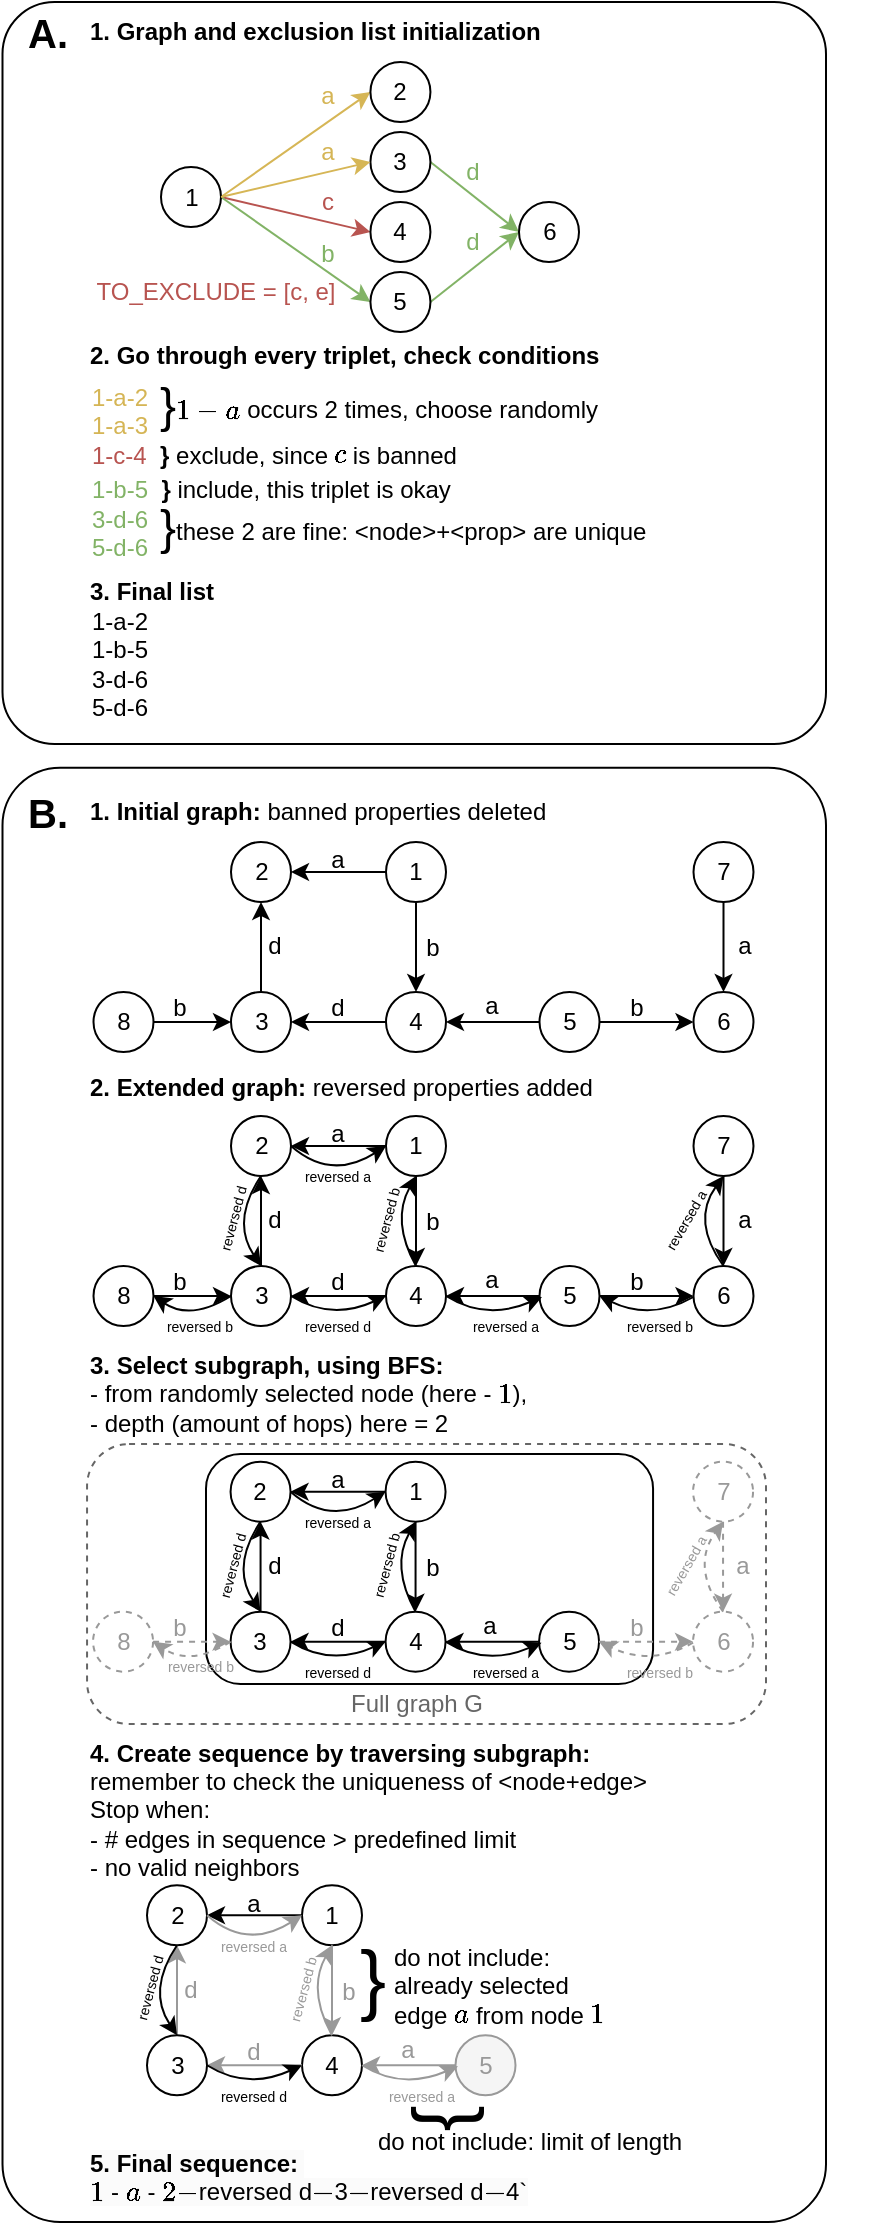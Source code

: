 <mxfile version="26.0.10">
  <diagram name="Страница — 1" id="Y_9HnMrf31OsqtY-M8Ag">
    <mxGraphModel dx="2100" dy="2309" grid="1" gridSize="10" guides="1" tooltips="1" connect="1" arrows="1" fold="1" page="1" pageScale="1" pageWidth="827" pageHeight="1169" math="0" shadow="0">
      <root>
        <mxCell id="0" />
        <mxCell id="1" parent="0" />
        <mxCell id="q1A5jmSNmcc6hlyrnBnv-569" value="" style="rounded=1;whiteSpace=wrap;html=1;arcSize=7;" parent="1" vertex="1">
          <mxGeometry x="758.25" y="-167.14" width="411.75" height="727.14" as="geometry" />
        </mxCell>
        <mxCell id="q1A5jmSNmcc6hlyrnBnv-570" value="&lt;b&gt;&lt;font style=&quot;font-size: 20px;&quot;&gt;B.&lt;/font&gt;&lt;/b&gt;" style="text;html=1;align=left;verticalAlign=middle;whiteSpace=wrap;rounded=0;" parent="1" vertex="1">
          <mxGeometry x="768.75" y="-160" width="31.75" height="30" as="geometry" />
        </mxCell>
        <mxCell id="q1A5jmSNmcc6hlyrnBnv-188" value="" style="rounded=1;whiteSpace=wrap;html=1;dashed=1;strokeColor=#666666;" parent="1" vertex="1">
          <mxGeometry x="800.53" y="171" width="339.47" height="140" as="geometry" />
        </mxCell>
        <mxCell id="q1A5jmSNmcc6hlyrnBnv-191" value="" style="rounded=1;whiteSpace=wrap;html=1;" parent="1" vertex="1">
          <mxGeometry x="860" y="176" width="223.53" height="115" as="geometry" />
        </mxCell>
        <mxCell id="q1A5jmSNmcc6hlyrnBnv-108" value="&lt;b&gt;1. Initial graph: &lt;/b&gt;banned properties deleted" style="text;html=1;align=left;verticalAlign=middle;whiteSpace=wrap;rounded=0;" parent="1" vertex="1">
          <mxGeometry x="800.28" y="-160" width="288.97" height="30" as="geometry" />
        </mxCell>
        <mxCell id="q1A5jmSNmcc6hlyrnBnv-190" value="&lt;font style=&quot;color: rgb(102, 102, 102);&quot;&gt;Full graph G&lt;/font&gt;" style="text;html=1;align=center;verticalAlign=middle;whiteSpace=wrap;rounded=0;" parent="1" vertex="1">
          <mxGeometry x="902.5" y="291.88" width="125" height="19.12" as="geometry" />
        </mxCell>
        <mxCell id="q1A5jmSNmcc6hlyrnBnv-429" value="1" style="ellipse;whiteSpace=wrap;html=1;aspect=fixed;" parent="1" vertex="1">
          <mxGeometry x="950" y="-130" width="30" height="30" as="geometry" />
        </mxCell>
        <mxCell id="q1A5jmSNmcc6hlyrnBnv-430" value="2" style="ellipse;whiteSpace=wrap;html=1;aspect=fixed;" parent="1" vertex="1">
          <mxGeometry x="872.5" y="-130" width="30" height="30" as="geometry" />
        </mxCell>
        <mxCell id="q1A5jmSNmcc6hlyrnBnv-431" style="rounded=0;orthogonalLoop=1;jettySize=auto;html=1;exitX=0.5;exitY=0;exitDx=0;exitDy=0;entryX=0.5;entryY=1;entryDx=0;entryDy=0;endArrow=classic;startFill=0;endFill=1;fontColor=#000000;" parent="1" source="q1A5jmSNmcc6hlyrnBnv-433" target="q1A5jmSNmcc6hlyrnBnv-430" edge="1">
          <mxGeometry relative="1" as="geometry">
            <mxPoint x="875" y="-35" as="sourcePoint" />
            <mxPoint x="932.5" y="-39" as="targetPoint" />
          </mxGeometry>
        </mxCell>
        <mxCell id="q1A5jmSNmcc6hlyrnBnv-432" value="6" style="ellipse;whiteSpace=wrap;html=1;aspect=fixed;" parent="1" vertex="1">
          <mxGeometry x="1103.75" y="-55" width="30" height="30" as="geometry" />
        </mxCell>
        <mxCell id="q1A5jmSNmcc6hlyrnBnv-433" value="3" style="ellipse;whiteSpace=wrap;html=1;aspect=fixed;" parent="1" vertex="1">
          <mxGeometry x="872.5" y="-55" width="30" height="30" as="geometry" />
        </mxCell>
        <mxCell id="q1A5jmSNmcc6hlyrnBnv-434" value="4" style="ellipse;whiteSpace=wrap;html=1;aspect=fixed;" parent="1" vertex="1">
          <mxGeometry x="950" y="-55" width="30" height="30" as="geometry" />
        </mxCell>
        <mxCell id="q1A5jmSNmcc6hlyrnBnv-435" value="5" style="ellipse;whiteSpace=wrap;html=1;aspect=fixed;" parent="1" vertex="1">
          <mxGeometry x="1026.75" y="-55" width="30" height="30" as="geometry" />
        </mxCell>
        <mxCell id="q1A5jmSNmcc6hlyrnBnv-436" value="7" style="ellipse;whiteSpace=wrap;html=1;aspect=fixed;" parent="1" vertex="1">
          <mxGeometry x="1103.75" y="-130" width="30" height="30" as="geometry" />
        </mxCell>
        <mxCell id="q1A5jmSNmcc6hlyrnBnv-437" value="8" style="ellipse;whiteSpace=wrap;html=1;aspect=fixed;" parent="1" vertex="1">
          <mxGeometry x="803.75" y="-55" width="30" height="30" as="geometry" />
        </mxCell>
        <mxCell id="q1A5jmSNmcc6hlyrnBnv-438" style="rounded=0;orthogonalLoop=1;jettySize=auto;html=1;exitX=0;exitY=0.5;exitDx=0;exitDy=0;entryX=1;entryY=0.5;entryDx=0;entryDy=0;endArrow=classic;startFill=0;endFill=1;fontColor=#000000;" parent="1" source="q1A5jmSNmcc6hlyrnBnv-434" target="q1A5jmSNmcc6hlyrnBnv-433" edge="1">
          <mxGeometry relative="1" as="geometry">
            <mxPoint x="954.38" y="5" as="sourcePoint" />
            <mxPoint x="892.5" y="-17.5" as="targetPoint" />
          </mxGeometry>
        </mxCell>
        <mxCell id="q1A5jmSNmcc6hlyrnBnv-439" style="rounded=0;orthogonalLoop=1;jettySize=auto;html=1;exitX=0;exitY=0.5;exitDx=0;exitDy=0;entryX=1;entryY=0.5;entryDx=0;entryDy=0;endArrow=classic;startFill=0;endFill=1;fontColor=#000000;" parent="1" source="q1A5jmSNmcc6hlyrnBnv-435" target="q1A5jmSNmcc6hlyrnBnv-434" edge="1">
          <mxGeometry relative="1" as="geometry">
            <mxPoint x="1061.501" y="-10.251" as="sourcePoint" />
            <mxPoint x="1024.38" y="5" as="targetPoint" />
          </mxGeometry>
        </mxCell>
        <mxCell id="q1A5jmSNmcc6hlyrnBnv-440" style="rounded=0;orthogonalLoop=1;jettySize=auto;html=1;exitX=1;exitY=0.5;exitDx=0;exitDy=0;entryX=0;entryY=0.5;entryDx=0;entryDy=0;endArrow=classic;startFill=0;endFill=1;fontColor=#000000;" parent="1" source="q1A5jmSNmcc6hlyrnBnv-435" target="q1A5jmSNmcc6hlyrnBnv-432" edge="1">
          <mxGeometry relative="1" as="geometry">
            <mxPoint x="1110.999" y="-59.749" as="sourcePoint" />
            <mxPoint x="892.5" y="-29" as="targetPoint" />
          </mxGeometry>
        </mxCell>
        <mxCell id="q1A5jmSNmcc6hlyrnBnv-441" style="rounded=0;orthogonalLoop=1;jettySize=auto;html=1;exitX=0.5;exitY=1;exitDx=0;exitDy=0;entryX=0.5;entryY=0;entryDx=0;entryDy=0;endArrow=classic;startFill=0;endFill=1;fontColor=#000000;" parent="1" source="q1A5jmSNmcc6hlyrnBnv-436" target="q1A5jmSNmcc6hlyrnBnv-432" edge="1">
          <mxGeometry relative="1" as="geometry">
            <mxPoint x="1197.5" y="35" as="sourcePoint" />
            <mxPoint x="902.5" y="-19" as="targetPoint" />
          </mxGeometry>
        </mxCell>
        <mxCell id="q1A5jmSNmcc6hlyrnBnv-442" style="rounded=0;orthogonalLoop=1;jettySize=auto;html=1;exitX=1;exitY=0.5;exitDx=0;exitDy=0;entryX=0;entryY=0.5;entryDx=0;entryDy=0;endArrow=classic;startFill=0;endFill=1;fontColor=#000000;" parent="1" source="q1A5jmSNmcc6hlyrnBnv-437" target="q1A5jmSNmcc6hlyrnBnv-433" edge="1">
          <mxGeometry relative="1" as="geometry">
            <mxPoint x="862.5" y="-30" as="sourcePoint" />
            <mxPoint x="918.5" y="-50" as="targetPoint" />
          </mxGeometry>
        </mxCell>
        <mxCell id="q1A5jmSNmcc6hlyrnBnv-443" style="rounded=0;orthogonalLoop=1;jettySize=auto;html=1;entryX=0.5;entryY=0;entryDx=0;entryDy=0;endArrow=classic;startFill=0;exitX=0.5;exitY=1;exitDx=0;exitDy=0;endFill=1;fontColor=#000000;" parent="1" source="q1A5jmSNmcc6hlyrnBnv-429" target="q1A5jmSNmcc6hlyrnBnv-434" edge="1">
          <mxGeometry relative="1" as="geometry">
            <mxPoint x="987.5" y="-90" as="sourcePoint" />
            <mxPoint x="989.38" y="-30" as="targetPoint" />
          </mxGeometry>
        </mxCell>
        <mxCell id="q1A5jmSNmcc6hlyrnBnv-444" style="rounded=0;orthogonalLoop=1;jettySize=auto;html=1;exitX=0;exitY=0.5;exitDx=0;exitDy=0;entryX=1;entryY=0.5;entryDx=0;entryDy=0;endArrow=classic;startFill=0;endFill=1;fontColor=#000000;" parent="1" source="q1A5jmSNmcc6hlyrnBnv-429" target="q1A5jmSNmcc6hlyrnBnv-430" edge="1">
          <mxGeometry relative="1" as="geometry" />
        </mxCell>
        <mxCell id="q1A5jmSNmcc6hlyrnBnv-445" value="b" style="text;html=1;align=center;verticalAlign=middle;whiteSpace=wrap;rounded=0;" parent="1" vertex="1">
          <mxGeometry x="966.75" y="-86.25" width="12.56" height="18.75" as="geometry" />
        </mxCell>
        <mxCell id="q1A5jmSNmcc6hlyrnBnv-446" value="a" style="text;html=1;align=center;verticalAlign=middle;whiteSpace=wrap;rounded=0;" parent="1" vertex="1">
          <mxGeometry x="916.38" y="-130" width="20" height="18.75" as="geometry" />
        </mxCell>
        <mxCell id="q1A5jmSNmcc6hlyrnBnv-447" value="d" style="text;html=1;align=center;verticalAlign=middle;whiteSpace=wrap;rounded=0;rotation=0;" parent="1" vertex="1">
          <mxGeometry x="887.38" y="-93.12" width="15.12" height="30" as="geometry" />
        </mxCell>
        <mxCell id="q1A5jmSNmcc6hlyrnBnv-448" value="d" style="text;html=1;align=center;verticalAlign=middle;whiteSpace=wrap;rounded=0;rotation=0;" parent="1" vertex="1">
          <mxGeometry x="916.38" y="-61.87" width="20" height="30" as="geometry" />
        </mxCell>
        <mxCell id="q1A5jmSNmcc6hlyrnBnv-449" value="b" style="text;html=1;align=center;verticalAlign=middle;whiteSpace=wrap;rounded=0;rotation=0;" parent="1" vertex="1">
          <mxGeometry x="838.12" y="-61.87" width="18.25" height="30" as="geometry" />
        </mxCell>
        <mxCell id="q1A5jmSNmcc6hlyrnBnv-450" value="a" style="text;html=1;align=center;verticalAlign=middle;whiteSpace=wrap;rounded=0;rotation=0;" parent="1" vertex="1">
          <mxGeometry x="992.63" y="-63.12" width="20" height="30" as="geometry" />
        </mxCell>
        <mxCell id="q1A5jmSNmcc6hlyrnBnv-451" value="a" style="text;html=1;align=center;verticalAlign=middle;whiteSpace=wrap;rounded=0;rotation=0;" parent="1" vertex="1">
          <mxGeometry x="1124.5" y="-93.12" width="9.25" height="30" as="geometry" />
        </mxCell>
        <mxCell id="q1A5jmSNmcc6hlyrnBnv-452" value="b" style="text;html=1;align=center;verticalAlign=middle;whiteSpace=wrap;rounded=0;rotation=0;" parent="1" vertex="1">
          <mxGeometry x="1069.25" y="-61.87" width="13.25" height="30" as="geometry" />
        </mxCell>
        <mxCell id="q1A5jmSNmcc6hlyrnBnv-154" value="&lt;b&gt;2. Extended graph: &lt;/b&gt;reversed properties added" style="text;html=1;align=left;verticalAlign=middle;whiteSpace=wrap;rounded=0;" parent="1" vertex="1">
          <mxGeometry x="800.28" y="-22" width="320.75" height="30" as="geometry" />
        </mxCell>
        <mxCell id="q1A5jmSNmcc6hlyrnBnv-340" value="1" style="ellipse;whiteSpace=wrap;html=1;aspect=fixed;fontColor=default;" parent="1" vertex="1">
          <mxGeometry x="950" y="7" width="30" height="30" as="geometry" />
        </mxCell>
        <mxCell id="q1A5jmSNmcc6hlyrnBnv-341" value="2" style="ellipse;whiteSpace=wrap;html=1;aspect=fixed;fontColor=default;" parent="1" vertex="1">
          <mxGeometry x="872.5" y="7" width="30" height="30" as="geometry" />
        </mxCell>
        <mxCell id="q1A5jmSNmcc6hlyrnBnv-342" style="rounded=0;orthogonalLoop=1;jettySize=auto;html=1;exitX=0.5;exitY=0;exitDx=0;exitDy=0;entryX=0.5;entryY=1;entryDx=0;entryDy=0;endArrow=classic;startFill=0;endFill=1;fontColor=default;" parent="1" source="q1A5jmSNmcc6hlyrnBnv-346" target="q1A5jmSNmcc6hlyrnBnv-341" edge="1">
          <mxGeometry relative="1" as="geometry">
            <mxPoint x="875" y="102" as="sourcePoint" />
            <mxPoint x="932.5" y="98" as="targetPoint" />
          </mxGeometry>
        </mxCell>
        <mxCell id="q1A5jmSNmcc6hlyrnBnv-343" value="6" style="ellipse;whiteSpace=wrap;html=1;aspect=fixed;fontColor=default;" parent="1" vertex="1">
          <mxGeometry x="1103.75" y="82" width="30" height="30" as="geometry" />
        </mxCell>
        <mxCell id="q1A5jmSNmcc6hlyrnBnv-346" value="3" style="ellipse;whiteSpace=wrap;html=1;aspect=fixed;fontColor=default;" parent="1" vertex="1">
          <mxGeometry x="872.5" y="82" width="30" height="30" as="geometry" />
        </mxCell>
        <mxCell id="q1A5jmSNmcc6hlyrnBnv-347" value="4" style="ellipse;whiteSpace=wrap;html=1;aspect=fixed;fontColor=default;" parent="1" vertex="1">
          <mxGeometry x="950" y="82" width="30" height="30" as="geometry" />
        </mxCell>
        <mxCell id="q1A5jmSNmcc6hlyrnBnv-348" value="5" style="ellipse;whiteSpace=wrap;html=1;aspect=fixed;fontColor=default;" parent="1" vertex="1">
          <mxGeometry x="1026.75" y="82" width="30" height="30" as="geometry" />
        </mxCell>
        <mxCell id="q1A5jmSNmcc6hlyrnBnv-349" value="7" style="ellipse;whiteSpace=wrap;html=1;aspect=fixed;fontColor=default;" parent="1" vertex="1">
          <mxGeometry x="1103.75" y="7" width="30" height="30" as="geometry" />
        </mxCell>
        <mxCell id="q1A5jmSNmcc6hlyrnBnv-350" value="8" style="ellipse;whiteSpace=wrap;html=1;aspect=fixed;fontColor=default;" parent="1" vertex="1">
          <mxGeometry x="803.75" y="82" width="30" height="30" as="geometry" />
        </mxCell>
        <mxCell id="q1A5jmSNmcc6hlyrnBnv-351" style="rounded=0;orthogonalLoop=1;jettySize=auto;html=1;exitX=0;exitY=0.5;exitDx=0;exitDy=0;entryX=1;entryY=0.5;entryDx=0;entryDy=0;endArrow=classic;startFill=0;endFill=1;fontColor=default;" parent="1" source="q1A5jmSNmcc6hlyrnBnv-347" target="q1A5jmSNmcc6hlyrnBnv-346" edge="1">
          <mxGeometry relative="1" as="geometry">
            <mxPoint x="954.38" y="142" as="sourcePoint" />
            <mxPoint x="892.5" y="119.5" as="targetPoint" />
          </mxGeometry>
        </mxCell>
        <mxCell id="q1A5jmSNmcc6hlyrnBnv-352" style="rounded=0;orthogonalLoop=1;jettySize=auto;html=1;exitX=0;exitY=0.5;exitDx=0;exitDy=0;entryX=1;entryY=0.5;entryDx=0;entryDy=0;endArrow=classic;startFill=0;endFill=1;fontColor=default;" parent="1" source="q1A5jmSNmcc6hlyrnBnv-348" target="q1A5jmSNmcc6hlyrnBnv-347" edge="1">
          <mxGeometry relative="1" as="geometry">
            <mxPoint x="1061.501" y="126.749" as="sourcePoint" />
            <mxPoint x="1024.38" y="142" as="targetPoint" />
          </mxGeometry>
        </mxCell>
        <mxCell id="q1A5jmSNmcc6hlyrnBnv-353" style="rounded=0;orthogonalLoop=1;jettySize=auto;html=1;exitX=1;exitY=0.5;exitDx=0;exitDy=0;entryX=0;entryY=0.5;entryDx=0;entryDy=0;endArrow=classic;startFill=0;endFill=1;fontColor=default;" parent="1" source="q1A5jmSNmcc6hlyrnBnv-348" target="q1A5jmSNmcc6hlyrnBnv-343" edge="1">
          <mxGeometry relative="1" as="geometry">
            <mxPoint x="1110.999" y="77.251" as="sourcePoint" />
            <mxPoint x="892.5" y="108" as="targetPoint" />
          </mxGeometry>
        </mxCell>
        <mxCell id="q1A5jmSNmcc6hlyrnBnv-354" style="rounded=0;orthogonalLoop=1;jettySize=auto;html=1;exitX=0.5;exitY=1;exitDx=0;exitDy=0;entryX=0.5;entryY=0;entryDx=0;entryDy=0;endArrow=classic;startFill=0;endFill=1;fontColor=default;" parent="1" source="q1A5jmSNmcc6hlyrnBnv-349" target="q1A5jmSNmcc6hlyrnBnv-343" edge="1">
          <mxGeometry relative="1" as="geometry">
            <mxPoint x="1197.5" y="172" as="sourcePoint" />
            <mxPoint x="902.5" y="118" as="targetPoint" />
          </mxGeometry>
        </mxCell>
        <mxCell id="q1A5jmSNmcc6hlyrnBnv-355" style="rounded=0;orthogonalLoop=1;jettySize=auto;html=1;exitX=1;exitY=0.5;exitDx=0;exitDy=0;entryX=0;entryY=0.5;entryDx=0;entryDy=0;endArrow=classic;startFill=0;endFill=1;fontColor=default;" parent="1" source="q1A5jmSNmcc6hlyrnBnv-350" target="q1A5jmSNmcc6hlyrnBnv-346" edge="1">
          <mxGeometry relative="1" as="geometry">
            <mxPoint x="862.5" y="107" as="sourcePoint" />
            <mxPoint x="918.5" y="87" as="targetPoint" />
          </mxGeometry>
        </mxCell>
        <mxCell id="q1A5jmSNmcc6hlyrnBnv-356" style="rounded=0;orthogonalLoop=1;jettySize=auto;html=1;entryX=0.5;entryY=0;entryDx=0;entryDy=0;endArrow=classic;startFill=0;exitX=0.5;exitY=1;exitDx=0;exitDy=0;endFill=1;fontColor=default;" parent="1" source="q1A5jmSNmcc6hlyrnBnv-340" target="q1A5jmSNmcc6hlyrnBnv-347" edge="1">
          <mxGeometry relative="1" as="geometry">
            <mxPoint x="987.5" y="47" as="sourcePoint" />
            <mxPoint x="989.38" y="107" as="targetPoint" />
          </mxGeometry>
        </mxCell>
        <mxCell id="q1A5jmSNmcc6hlyrnBnv-357" style="rounded=0;orthogonalLoop=1;jettySize=auto;html=1;exitX=0;exitY=0.5;exitDx=0;exitDy=0;entryX=1;entryY=0.5;entryDx=0;entryDy=0;endArrow=classic;startFill=0;endFill=1;fontColor=default;" parent="1" source="q1A5jmSNmcc6hlyrnBnv-340" target="q1A5jmSNmcc6hlyrnBnv-341" edge="1">
          <mxGeometry relative="1" as="geometry" />
        </mxCell>
        <mxCell id="q1A5jmSNmcc6hlyrnBnv-359" value="b" style="text;html=1;align=center;verticalAlign=middle;whiteSpace=wrap;rounded=0;fontColor=default;" parent="1" vertex="1">
          <mxGeometry x="966.75" y="50.75" width="12.56" height="18.75" as="geometry" />
        </mxCell>
        <mxCell id="q1A5jmSNmcc6hlyrnBnv-360" value="a" style="text;html=1;align=center;verticalAlign=middle;whiteSpace=wrap;rounded=0;fontColor=default;" parent="1" vertex="1">
          <mxGeometry x="916.38" y="7" width="20" height="18.75" as="geometry" />
        </mxCell>
        <mxCell id="q1A5jmSNmcc6hlyrnBnv-361" value="d" style="text;html=1;align=center;verticalAlign=middle;whiteSpace=wrap;rounded=0;rotation=0;fontColor=default;" parent="1" vertex="1">
          <mxGeometry x="887.38" y="43.88" width="15.12" height="30" as="geometry" />
        </mxCell>
        <mxCell id="q1A5jmSNmcc6hlyrnBnv-362" value="d" style="text;html=1;align=center;verticalAlign=middle;whiteSpace=wrap;rounded=0;rotation=0;fontColor=default;" parent="1" vertex="1">
          <mxGeometry x="916.38" y="75.13" width="20" height="30" as="geometry" />
        </mxCell>
        <mxCell id="q1A5jmSNmcc6hlyrnBnv-363" value="b" style="text;html=1;align=center;verticalAlign=middle;whiteSpace=wrap;rounded=0;rotation=0;fontColor=default;" parent="1" vertex="1">
          <mxGeometry x="838.12" y="75.13" width="18.25" height="30" as="geometry" />
        </mxCell>
        <mxCell id="q1A5jmSNmcc6hlyrnBnv-364" value="a" style="text;html=1;align=center;verticalAlign=middle;whiteSpace=wrap;rounded=0;rotation=0;fontColor=default;" parent="1" vertex="1">
          <mxGeometry x="992.63" y="73.88" width="20" height="30" as="geometry" />
        </mxCell>
        <mxCell id="q1A5jmSNmcc6hlyrnBnv-365" value="a" style="text;html=1;align=center;verticalAlign=middle;whiteSpace=wrap;rounded=0;rotation=0;fontColor=default;" parent="1" vertex="1">
          <mxGeometry x="1124.5" y="43.88" width="9.25" height="30" as="geometry" />
        </mxCell>
        <mxCell id="q1A5jmSNmcc6hlyrnBnv-366" value="b" style="text;html=1;align=center;verticalAlign=middle;whiteSpace=wrap;rounded=0;rotation=0;fontColor=default;" parent="1" vertex="1">
          <mxGeometry x="1069.25" y="75.13" width="13.25" height="30" as="geometry" />
        </mxCell>
        <mxCell id="q1A5jmSNmcc6hlyrnBnv-367" style="rounded=0;orthogonalLoop=1;jettySize=auto;html=1;exitX=1;exitY=0.5;exitDx=0;exitDy=0;curved=1;entryX=0;entryY=0.5;entryDx=0;entryDy=0;fontColor=default;" parent="1" source="q1A5jmSNmcc6hlyrnBnv-341" target="q1A5jmSNmcc6hlyrnBnv-340" edge="1">
          <mxGeometry relative="1" as="geometry">
            <mxPoint x="912.5" y="-30.5" as="sourcePoint" />
            <mxPoint x="902.5" y="-20.5" as="targetPoint" />
            <Array as="points">
              <mxPoint x="922.5" y="39.5" />
            </Array>
          </mxGeometry>
        </mxCell>
        <mxCell id="q1A5jmSNmcc6hlyrnBnv-368" style="rounded=0;orthogonalLoop=1;jettySize=auto;html=1;exitX=0;exitY=0.5;exitDx=0;exitDy=0;curved=1;entryX=1;entryY=0.5;entryDx=0;entryDy=0;fontColor=default;" parent="1" source="q1A5jmSNmcc6hlyrnBnv-346" target="q1A5jmSNmcc6hlyrnBnv-350" edge="1">
          <mxGeometry relative="1" as="geometry">
            <mxPoint x="885.88" y="119.5" as="sourcePoint" />
            <mxPoint x="833.75" y="119.5" as="targetPoint" />
            <Array as="points">
              <mxPoint x="852.5" y="109.5" />
            </Array>
          </mxGeometry>
        </mxCell>
        <mxCell id="q1A5jmSNmcc6hlyrnBnv-369" style="rounded=0;orthogonalLoop=1;jettySize=auto;html=1;exitX=1;exitY=0.5;exitDx=0;exitDy=0;curved=1;entryX=0;entryY=0.5;entryDx=0;entryDy=0;fontColor=default;" parent="1" source="q1A5jmSNmcc6hlyrnBnv-346" target="q1A5jmSNmcc6hlyrnBnv-347" edge="1">
          <mxGeometry relative="1" as="geometry">
            <mxPoint x="902" y="129.5" as="sourcePoint" />
            <mxPoint x="950" y="129.5" as="targetPoint" />
            <Array as="points">
              <mxPoint x="922.5" y="109.5" />
            </Array>
          </mxGeometry>
        </mxCell>
        <mxCell id="q1A5jmSNmcc6hlyrnBnv-370" style="rounded=0;orthogonalLoop=1;jettySize=auto;html=1;exitX=1;exitY=0.5;exitDx=0;exitDy=0;curved=1;entryX=0;entryY=0.5;entryDx=0;entryDy=0;fontColor=default;" parent="1" source="q1A5jmSNmcc6hlyrnBnv-347" edge="1">
          <mxGeometry relative="1" as="geometry">
            <mxPoint x="980" y="97.5" as="sourcePoint" />
            <mxPoint x="1028" y="97.5" as="targetPoint" />
            <Array as="points">
              <mxPoint x="1000" y="109.5" />
            </Array>
          </mxGeometry>
        </mxCell>
        <mxCell id="q1A5jmSNmcc6hlyrnBnv-373" style="rounded=0;orthogonalLoop=1;jettySize=auto;html=1;exitX=0;exitY=0.5;exitDx=0;exitDy=0;curved=1;entryX=1;entryY=0.5;entryDx=0;entryDy=0;fontColor=default;" parent="1" target="q1A5jmSNmcc6hlyrnBnv-348" edge="1">
          <mxGeometry relative="1" as="geometry">
            <mxPoint x="1103.75" y="97.5" as="sourcePoint" />
            <mxPoint x="1064.75" y="97.5" as="targetPoint" />
            <Array as="points">
              <mxPoint x="1082.5" y="109.5" />
            </Array>
          </mxGeometry>
        </mxCell>
        <mxCell id="q1A5jmSNmcc6hlyrnBnv-374" style="rounded=0;orthogonalLoop=1;jettySize=auto;html=1;exitX=0.5;exitY=0;exitDx=0;exitDy=0;curved=1;entryX=0.5;entryY=1;entryDx=0;entryDy=0;fontColor=default;" parent="1" source="q1A5jmSNmcc6hlyrnBnv-347" target="q1A5jmSNmcc6hlyrnBnv-340" edge="1">
          <mxGeometry relative="1" as="geometry">
            <mxPoint x="892.5" y="117.5" as="sourcePoint" />
            <mxPoint x="853.5" y="117.5" as="targetPoint" />
            <Array as="points">
              <mxPoint x="952.5" y="59.5" />
            </Array>
          </mxGeometry>
        </mxCell>
        <mxCell id="q1A5jmSNmcc6hlyrnBnv-375" style="rounded=0;orthogonalLoop=1;jettySize=auto;html=1;exitX=0.5;exitY=1;exitDx=0;exitDy=0;curved=1;entryX=0.5;entryY=0;entryDx=0;entryDy=0;fontColor=default;" parent="1" source="q1A5jmSNmcc6hlyrnBnv-341" target="q1A5jmSNmcc6hlyrnBnv-346" edge="1">
          <mxGeometry relative="1" as="geometry">
            <mxPoint x="975.5" y="92.5" as="sourcePoint" />
            <mxPoint x="975.5" y="47.5" as="targetPoint" />
            <Array as="points">
              <mxPoint x="872.5" y="59.5" />
            </Array>
          </mxGeometry>
        </mxCell>
        <mxCell id="q1A5jmSNmcc6hlyrnBnv-377" value="&lt;p style=&quot;line-height: 50%;&quot;&gt;&lt;font&gt;&lt;span style=&quot;font-size: 7px;&quot;&gt;reversed b&lt;/span&gt;&lt;/font&gt;&lt;/p&gt;" style="text;html=1;align=center;verticalAlign=middle;whiteSpace=wrap;rounded=0;rotation=-75;fontColor=default;" parent="1" vertex="1">
          <mxGeometry x="919.31" y="50.75" width="60" height="15" as="geometry" />
        </mxCell>
        <mxCell id="q1A5jmSNmcc6hlyrnBnv-378" value="&lt;p style=&quot;line-height: 50%;&quot;&gt;&lt;font&gt;&lt;span style=&quot;font-size: 7px;&quot;&gt;reversed b&lt;/span&gt;&lt;/font&gt;&lt;/p&gt;" style="text;html=1;align=center;verticalAlign=middle;whiteSpace=wrap;rounded=0;fontColor=default;" parent="1" vertex="1">
          <mxGeometry x="827.38" y="103.88" width="60" height="15" as="geometry" />
        </mxCell>
        <mxCell id="q1A5jmSNmcc6hlyrnBnv-379" value="&lt;p style=&quot;line-height: 50%;&quot;&gt;&lt;font&gt;&lt;span style=&quot;font-size: 7px;&quot;&gt;reversed b&lt;/span&gt;&lt;/font&gt;&lt;/p&gt;" style="text;html=1;align=center;verticalAlign=middle;whiteSpace=wrap;rounded=0;fontColor=default;" parent="1" vertex="1">
          <mxGeometry x="1056.75" y="103.88" width="60" height="15" as="geometry" />
        </mxCell>
        <mxCell id="q1A5jmSNmcc6hlyrnBnv-380" value="&lt;p style=&quot;line-height: 50%;&quot;&gt;&lt;font&gt;&lt;span style=&quot;font-size: 7px;&quot;&gt;reversed a&lt;/span&gt;&lt;/font&gt;&lt;/p&gt;" style="text;html=1;align=center;verticalAlign=middle;whiteSpace=wrap;rounded=0;fontColor=default;" parent="1" vertex="1">
          <mxGeometry x="980" y="103.88" width="60" height="15" as="geometry" />
        </mxCell>
        <mxCell id="q1A5jmSNmcc6hlyrnBnv-381" value="&lt;p style=&quot;line-height: 50%;&quot;&gt;&lt;font&gt;&lt;span style=&quot;font-size: 7px;&quot;&gt;reversed d&lt;/span&gt;&lt;/font&gt;&lt;/p&gt;" style="text;html=1;align=center;verticalAlign=middle;whiteSpace=wrap;rounded=0;fontColor=default;" parent="1" vertex="1">
          <mxGeometry x="896.38" y="103.88" width="60" height="15" as="geometry" />
        </mxCell>
        <mxCell id="q1A5jmSNmcc6hlyrnBnv-382" value="&lt;p style=&quot;line-height: 50%;&quot;&gt;&lt;font&gt;&lt;span style=&quot;font-size: 7px;&quot;&gt;reversed d&lt;/span&gt;&lt;/font&gt;&lt;/p&gt;" style="text;html=1;align=center;verticalAlign=middle;whiteSpace=wrap;rounded=0;rotation=-75;fontColor=default;" parent="1" vertex="1">
          <mxGeometry x="842.5" y="50.75" width="60" height="15" as="geometry" />
        </mxCell>
        <mxCell id="q1A5jmSNmcc6hlyrnBnv-383" value="&lt;p style=&quot;line-height: 50%;&quot;&gt;&lt;font&gt;&lt;span style=&quot;font-size: 7px;&quot;&gt;reversed a&lt;/span&gt;&lt;/font&gt;&lt;/p&gt;" style="text;html=1;align=center;verticalAlign=middle;whiteSpace=wrap;rounded=0;fontColor=default;" parent="1" vertex="1">
          <mxGeometry x="896.38" y="28.88" width="60" height="15" as="geometry" />
        </mxCell>
        <mxCell id="q1A5jmSNmcc6hlyrnBnv-384" value="&lt;p style=&quot;line-height: 50%;&quot;&gt;&lt;font&gt;&lt;span style=&quot;font-size: 7px;&quot;&gt;reversed a&lt;/span&gt;&lt;/font&gt;&lt;/p&gt;" style="text;html=1;align=center;verticalAlign=middle;whiteSpace=wrap;rounded=0;rotation=-60;fontColor=default;" parent="1" vertex="1">
          <mxGeometry x="1069.25" y="50.75" width="60" height="15" as="geometry" />
        </mxCell>
        <mxCell id="q1A5jmSNmcc6hlyrnBnv-385" style="rounded=0;orthogonalLoop=1;jettySize=auto;html=1;exitX=0.5;exitY=0;exitDx=0;exitDy=0;curved=1;entryX=0.5;entryY=1;entryDx=0;entryDy=0;fontColor=default;" parent="1" source="q1A5jmSNmcc6hlyrnBnv-343" target="q1A5jmSNmcc6hlyrnBnv-349" edge="1">
          <mxGeometry relative="1" as="geometry">
            <mxPoint x="912.5" y="32.5" as="sourcePoint" />
            <mxPoint x="960.5" y="32.5" as="targetPoint" />
            <Array as="points">
              <mxPoint x="1102.5" y="59.5" />
            </Array>
          </mxGeometry>
        </mxCell>
        <mxCell id="q1A5jmSNmcc6hlyrnBnv-470" value="&lt;b&gt;3. Select subgraph, using BFS:&amp;nbsp;&lt;/b&gt;&lt;div&gt;&lt;span style=&quot;background-color: transparent;&quot;&gt;- from randomly selected node (here - `1`),&amp;nbsp;&lt;/span&gt;&lt;/div&gt;&lt;div&gt;&lt;span style=&quot;background-color: transparent;&quot;&gt;- depth (amount of hops) here = 2&lt;/span&gt;&lt;/div&gt;" style="text;html=1;align=left;verticalAlign=middle;whiteSpace=wrap;rounded=0;" parent="1" vertex="1">
          <mxGeometry x="800.28" y="113.88" width="370.22" height="65" as="geometry" />
        </mxCell>
        <mxCell id="q1A5jmSNmcc6hlyrnBnv-471" value="&lt;b&gt;4. Create sequence by traversing subgraph:&amp;nbsp;&lt;/b&gt;&lt;div&gt;remember to check the uniqueness of &amp;lt;node+edge&amp;gt;&amp;nbsp;&lt;div&gt;&lt;div&gt;Stop when:&lt;/div&gt;&lt;div&gt;- # edges in sequence &amp;gt; predefined limit&amp;nbsp;&lt;/div&gt;&lt;div&gt;- no valid neighbors&lt;/div&gt;&lt;/div&gt;&lt;/div&gt;" style="text;html=1;align=left;verticalAlign=middle;whiteSpace=wrap;rounded=0;" parent="1" vertex="1">
          <mxGeometry x="800.28" y="321" width="370.75" height="65" as="geometry" />
        </mxCell>
        <mxCell id="q1A5jmSNmcc6hlyrnBnv-496" value="1" style="ellipse;whiteSpace=wrap;html=1;aspect=fixed;" parent="1" vertex="1">
          <mxGeometry x="949.78" y="179.82" width="30" height="30" as="geometry" />
        </mxCell>
        <mxCell id="q1A5jmSNmcc6hlyrnBnv-497" value="2" style="ellipse;whiteSpace=wrap;html=1;aspect=fixed;" parent="1" vertex="1">
          <mxGeometry x="872.28" y="179.82" width="30" height="30" as="geometry" />
        </mxCell>
        <mxCell id="q1A5jmSNmcc6hlyrnBnv-498" style="rounded=0;orthogonalLoop=1;jettySize=auto;html=1;exitX=0.5;exitY=0;exitDx=0;exitDy=0;entryX=0.5;entryY=1;entryDx=0;entryDy=0;endArrow=classic;startFill=0;endFill=1;fontColor=#000000;" parent="1" source="q1A5jmSNmcc6hlyrnBnv-500" target="q1A5jmSNmcc6hlyrnBnv-497" edge="1">
          <mxGeometry relative="1" as="geometry">
            <mxPoint x="874.78" y="274.82" as="sourcePoint" />
            <mxPoint x="932.28" y="270.82" as="targetPoint" />
          </mxGeometry>
        </mxCell>
        <mxCell id="q1A5jmSNmcc6hlyrnBnv-499" value="6" style="ellipse;whiteSpace=wrap;html=1;aspect=fixed;fontColor=#999999;strokeColor=#999999;dashed=1;" parent="1" vertex="1">
          <mxGeometry x="1103.53" y="254.82" width="30" height="30" as="geometry" />
        </mxCell>
        <mxCell id="q1A5jmSNmcc6hlyrnBnv-500" value="3" style="ellipse;whiteSpace=wrap;html=1;aspect=fixed;" parent="1" vertex="1">
          <mxGeometry x="872.28" y="254.82" width="30" height="30" as="geometry" />
        </mxCell>
        <mxCell id="q1A5jmSNmcc6hlyrnBnv-501" value="4" style="ellipse;whiteSpace=wrap;html=1;aspect=fixed;" parent="1" vertex="1">
          <mxGeometry x="949.78" y="254.82" width="30" height="30" as="geometry" />
        </mxCell>
        <mxCell id="q1A5jmSNmcc6hlyrnBnv-502" value="5" style="ellipse;whiteSpace=wrap;html=1;aspect=fixed;" parent="1" vertex="1">
          <mxGeometry x="1026.53" y="254.82" width="30" height="30" as="geometry" />
        </mxCell>
        <mxCell id="q1A5jmSNmcc6hlyrnBnv-503" value="7" style="ellipse;whiteSpace=wrap;html=1;aspect=fixed;fontColor=#999999;strokeColor=#999999;dashed=1;" parent="1" vertex="1">
          <mxGeometry x="1103.53" y="179.82" width="30" height="30" as="geometry" />
        </mxCell>
        <mxCell id="q1A5jmSNmcc6hlyrnBnv-504" value="8" style="ellipse;whiteSpace=wrap;html=1;aspect=fixed;strokeColor=#999999;dashed=1;fontColor=#999999;" parent="1" vertex="1">
          <mxGeometry x="803.53" y="254.82" width="30" height="30" as="geometry" />
        </mxCell>
        <mxCell id="q1A5jmSNmcc6hlyrnBnv-505" style="rounded=0;orthogonalLoop=1;jettySize=auto;html=1;exitX=0;exitY=0.5;exitDx=0;exitDy=0;entryX=1;entryY=0.5;entryDx=0;entryDy=0;endArrow=classic;startFill=0;endFill=1;fontColor=#000000;" parent="1" source="q1A5jmSNmcc6hlyrnBnv-501" target="q1A5jmSNmcc6hlyrnBnv-500" edge="1">
          <mxGeometry relative="1" as="geometry">
            <mxPoint x="954.16" y="314.82" as="sourcePoint" />
            <mxPoint x="892.28" y="292.32" as="targetPoint" />
          </mxGeometry>
        </mxCell>
        <mxCell id="q1A5jmSNmcc6hlyrnBnv-506" style="rounded=0;orthogonalLoop=1;jettySize=auto;html=1;exitX=0;exitY=0.5;exitDx=0;exitDy=0;entryX=1;entryY=0.5;entryDx=0;entryDy=0;endArrow=classic;startFill=0;endFill=1;fontColor=#000000;" parent="1" source="q1A5jmSNmcc6hlyrnBnv-502" target="q1A5jmSNmcc6hlyrnBnv-501" edge="1">
          <mxGeometry relative="1" as="geometry">
            <mxPoint x="1061.281" y="299.569" as="sourcePoint" />
            <mxPoint x="1024.16" y="314.82" as="targetPoint" />
          </mxGeometry>
        </mxCell>
        <mxCell id="q1A5jmSNmcc6hlyrnBnv-507" style="rounded=0;orthogonalLoop=1;jettySize=auto;html=1;exitX=1;exitY=0.5;exitDx=0;exitDy=0;entryX=0;entryY=0.5;entryDx=0;entryDy=0;endArrow=classic;startFill=0;endFill=1;fontColor=#999999;strokeColor=#999999;dashed=1;" parent="1" source="q1A5jmSNmcc6hlyrnBnv-502" target="q1A5jmSNmcc6hlyrnBnv-499" edge="1">
          <mxGeometry relative="1" as="geometry">
            <mxPoint x="1110.779" y="250.071" as="sourcePoint" />
            <mxPoint x="892.28" y="280.82" as="targetPoint" />
          </mxGeometry>
        </mxCell>
        <mxCell id="q1A5jmSNmcc6hlyrnBnv-508" style="rounded=0;orthogonalLoop=1;jettySize=auto;html=1;exitX=0.5;exitY=1;exitDx=0;exitDy=0;entryX=0.5;entryY=0;entryDx=0;entryDy=0;endArrow=classic;startFill=0;endFill=1;fontColor=#999999;strokeColor=#999999;dashed=1;" parent="1" source="q1A5jmSNmcc6hlyrnBnv-503" target="q1A5jmSNmcc6hlyrnBnv-499" edge="1">
          <mxGeometry relative="1" as="geometry">
            <mxPoint x="1197.28" y="344.82" as="sourcePoint" />
            <mxPoint x="902.28" y="290.82" as="targetPoint" />
          </mxGeometry>
        </mxCell>
        <mxCell id="q1A5jmSNmcc6hlyrnBnv-509" style="rounded=0;orthogonalLoop=1;jettySize=auto;html=1;exitX=1;exitY=0.5;exitDx=0;exitDy=0;entryX=0;entryY=0.5;entryDx=0;entryDy=0;endArrow=classic;startFill=0;endFill=1;fontColor=#999999;strokeColor=#999999;dashed=1;" parent="1" source="q1A5jmSNmcc6hlyrnBnv-504" target="q1A5jmSNmcc6hlyrnBnv-500" edge="1">
          <mxGeometry relative="1" as="geometry">
            <mxPoint x="862.28" y="279.82" as="sourcePoint" />
            <mxPoint x="918.28" y="259.82" as="targetPoint" />
          </mxGeometry>
        </mxCell>
        <mxCell id="q1A5jmSNmcc6hlyrnBnv-510" style="rounded=0;orthogonalLoop=1;jettySize=auto;html=1;entryX=0.5;entryY=0;entryDx=0;entryDy=0;endArrow=classic;startFill=0;exitX=0.5;exitY=1;exitDx=0;exitDy=0;endFill=1;fontColor=#000000;" parent="1" source="q1A5jmSNmcc6hlyrnBnv-496" target="q1A5jmSNmcc6hlyrnBnv-501" edge="1">
          <mxGeometry relative="1" as="geometry">
            <mxPoint x="987.28" y="219.82" as="sourcePoint" />
            <mxPoint x="989.16" y="279.82" as="targetPoint" />
          </mxGeometry>
        </mxCell>
        <mxCell id="q1A5jmSNmcc6hlyrnBnv-511" style="rounded=0;orthogonalLoop=1;jettySize=auto;html=1;exitX=0;exitY=0.5;exitDx=0;exitDy=0;entryX=1;entryY=0.5;entryDx=0;entryDy=0;endArrow=classic;startFill=0;endFill=1;fontColor=#000000;" parent="1" source="q1A5jmSNmcc6hlyrnBnv-496" target="q1A5jmSNmcc6hlyrnBnv-497" edge="1">
          <mxGeometry relative="1" as="geometry" />
        </mxCell>
        <mxCell id="q1A5jmSNmcc6hlyrnBnv-512" value="b" style="text;html=1;align=center;verticalAlign=middle;whiteSpace=wrap;rounded=0;" parent="1" vertex="1">
          <mxGeometry x="966.53" y="223.57" width="12.56" height="18.75" as="geometry" />
        </mxCell>
        <mxCell id="q1A5jmSNmcc6hlyrnBnv-513" value="a" style="text;html=1;align=center;verticalAlign=middle;whiteSpace=wrap;rounded=0;" parent="1" vertex="1">
          <mxGeometry x="916.16" y="179.82" width="20" height="18.75" as="geometry" />
        </mxCell>
        <mxCell id="q1A5jmSNmcc6hlyrnBnv-514" value="d" style="text;html=1;align=center;verticalAlign=middle;whiteSpace=wrap;rounded=0;rotation=0;" parent="1" vertex="1">
          <mxGeometry x="887.16" y="216.7" width="15.12" height="30" as="geometry" />
        </mxCell>
        <mxCell id="q1A5jmSNmcc6hlyrnBnv-515" value="d" style="text;html=1;align=center;verticalAlign=middle;whiteSpace=wrap;rounded=0;rotation=0;" parent="1" vertex="1">
          <mxGeometry x="916.16" y="247.95" width="20" height="30" as="geometry" />
        </mxCell>
        <mxCell id="q1A5jmSNmcc6hlyrnBnv-516" value="b" style="text;html=1;align=center;verticalAlign=middle;whiteSpace=wrap;rounded=0;rotation=0;strokeColor=none;dashed=1;fontColor=#999999;" parent="1" vertex="1">
          <mxGeometry x="837.9" y="247.95" width="18.25" height="30" as="geometry" />
        </mxCell>
        <mxCell id="q1A5jmSNmcc6hlyrnBnv-517" value="a" style="text;html=1;align=center;verticalAlign=middle;whiteSpace=wrap;rounded=0;rotation=0;" parent="1" vertex="1">
          <mxGeometry x="992.41" y="246.7" width="20" height="30" as="geometry" />
        </mxCell>
        <mxCell id="q1A5jmSNmcc6hlyrnBnv-518" value="a" style="text;html=1;align=center;verticalAlign=middle;whiteSpace=wrap;rounded=0;rotation=0;fontColor=#999999;strokeColor=none;dashed=1;" parent="1" vertex="1">
          <mxGeometry x="1124.28" y="216.7" width="9.25" height="30" as="geometry" />
        </mxCell>
        <mxCell id="q1A5jmSNmcc6hlyrnBnv-519" value="b" style="text;html=1;align=center;verticalAlign=middle;whiteSpace=wrap;rounded=0;rotation=0;dashed=1;fontColor=#999999;" parent="1" vertex="1">
          <mxGeometry x="1069.03" y="247.95" width="13.25" height="30" as="geometry" />
        </mxCell>
        <mxCell id="q1A5jmSNmcc6hlyrnBnv-520" style="rounded=0;orthogonalLoop=1;jettySize=auto;html=1;exitX=1;exitY=0.5;exitDx=0;exitDy=0;curved=1;entryX=0;entryY=0.5;entryDx=0;entryDy=0;fontColor=#000000;" parent="1" source="q1A5jmSNmcc6hlyrnBnv-497" target="q1A5jmSNmcc6hlyrnBnv-496" edge="1">
          <mxGeometry relative="1" as="geometry">
            <mxPoint x="912.28" y="142.32" as="sourcePoint" />
            <mxPoint x="902.28" y="152.32" as="targetPoint" />
            <Array as="points">
              <mxPoint x="922.28" y="212.32" />
            </Array>
          </mxGeometry>
        </mxCell>
        <mxCell id="q1A5jmSNmcc6hlyrnBnv-521" style="rounded=0;orthogonalLoop=1;jettySize=auto;html=1;exitX=0;exitY=0.5;exitDx=0;exitDy=0;curved=1;strokeColor=#999999;entryX=1;entryY=0.5;entryDx=0;entryDy=0;dashed=1;fontColor=#999999;" parent="1" source="q1A5jmSNmcc6hlyrnBnv-500" target="q1A5jmSNmcc6hlyrnBnv-504" edge="1">
          <mxGeometry relative="1" as="geometry">
            <mxPoint x="885.66" y="292.32" as="sourcePoint" />
            <mxPoint x="833.53" y="292.32" as="targetPoint" />
            <Array as="points">
              <mxPoint x="852.28" y="282.32" />
            </Array>
          </mxGeometry>
        </mxCell>
        <mxCell id="q1A5jmSNmcc6hlyrnBnv-522" style="rounded=0;orthogonalLoop=1;jettySize=auto;html=1;exitX=1;exitY=0.5;exitDx=0;exitDy=0;curved=1;entryX=0;entryY=0.5;entryDx=0;entryDy=0;fontColor=#000000;" parent="1" source="q1A5jmSNmcc6hlyrnBnv-500" target="q1A5jmSNmcc6hlyrnBnv-501" edge="1">
          <mxGeometry relative="1" as="geometry">
            <mxPoint x="901.78" y="302.32" as="sourcePoint" />
            <mxPoint x="949.78" y="302.32" as="targetPoint" />
            <Array as="points">
              <mxPoint x="922.28" y="282.32" />
            </Array>
          </mxGeometry>
        </mxCell>
        <mxCell id="q1A5jmSNmcc6hlyrnBnv-523" style="rounded=0;orthogonalLoop=1;jettySize=auto;html=1;exitX=1;exitY=0.5;exitDx=0;exitDy=0;curved=1;entryX=0;entryY=0.5;entryDx=0;entryDy=0;fontColor=#000000;" parent="1" source="q1A5jmSNmcc6hlyrnBnv-501" edge="1">
          <mxGeometry relative="1" as="geometry">
            <mxPoint x="979.78" y="270.32" as="sourcePoint" />
            <mxPoint x="1027.78" y="270.32" as="targetPoint" />
            <Array as="points">
              <mxPoint x="999.78" y="282.32" />
            </Array>
          </mxGeometry>
        </mxCell>
        <mxCell id="q1A5jmSNmcc6hlyrnBnv-524" style="rounded=0;orthogonalLoop=1;jettySize=auto;html=1;exitX=0;exitY=0.5;exitDx=0;exitDy=0;curved=1;strokeColor=#999999;entryX=1;entryY=0.5;entryDx=0;entryDy=0;fontColor=#999999;dashed=1;" parent="1" target="q1A5jmSNmcc6hlyrnBnv-502" edge="1">
          <mxGeometry relative="1" as="geometry">
            <mxPoint x="1103.53" y="270.32" as="sourcePoint" />
            <mxPoint x="1064.53" y="270.32" as="targetPoint" />
            <Array as="points">
              <mxPoint x="1082.28" y="282.32" />
            </Array>
          </mxGeometry>
        </mxCell>
        <mxCell id="q1A5jmSNmcc6hlyrnBnv-525" style="rounded=0;orthogonalLoop=1;jettySize=auto;html=1;exitX=0.5;exitY=0;exitDx=0;exitDy=0;curved=1;entryX=0.5;entryY=1;entryDx=0;entryDy=0;fontColor=#000000;" parent="1" source="q1A5jmSNmcc6hlyrnBnv-501" target="q1A5jmSNmcc6hlyrnBnv-496" edge="1">
          <mxGeometry relative="1" as="geometry">
            <mxPoint x="892.28" y="290.32" as="sourcePoint" />
            <mxPoint x="853.28" y="290.32" as="targetPoint" />
            <Array as="points">
              <mxPoint x="952.28" y="232.32" />
            </Array>
          </mxGeometry>
        </mxCell>
        <mxCell id="q1A5jmSNmcc6hlyrnBnv-526" style="rounded=0;orthogonalLoop=1;jettySize=auto;html=1;exitX=0.5;exitY=1;exitDx=0;exitDy=0;curved=1;entryX=0.5;entryY=0;entryDx=0;entryDy=0;fontColor=#000000;" parent="1" source="q1A5jmSNmcc6hlyrnBnv-497" target="q1A5jmSNmcc6hlyrnBnv-500" edge="1">
          <mxGeometry relative="1" as="geometry">
            <mxPoint x="975.28" y="265.32" as="sourcePoint" />
            <mxPoint x="975.28" y="220.32" as="targetPoint" />
            <Array as="points">
              <mxPoint x="872.28" y="232.32" />
            </Array>
          </mxGeometry>
        </mxCell>
        <mxCell id="q1A5jmSNmcc6hlyrnBnv-527" value="&lt;p style=&quot;line-height: 50%;&quot;&gt;&lt;font&gt;&lt;span style=&quot;font-size: 7px;&quot;&gt;reversed b&lt;/span&gt;&lt;/font&gt;&lt;/p&gt;" style="text;html=1;align=center;verticalAlign=middle;whiteSpace=wrap;rounded=0;rotation=-75;" parent="1" vertex="1">
          <mxGeometry x="919.09" y="223.57" width="60" height="15" as="geometry" />
        </mxCell>
        <mxCell id="q1A5jmSNmcc6hlyrnBnv-528" value="&lt;p style=&quot;line-height: 50%;&quot;&gt;&lt;font&gt;&lt;span style=&quot;font-size: 7px;&quot;&gt;reversed b&lt;/span&gt;&lt;/font&gt;&lt;/p&gt;" style="text;html=1;align=center;verticalAlign=middle;whiteSpace=wrap;rounded=0;fontColor=#999999;strokeColor=none;dashed=1;" parent="1" vertex="1">
          <mxGeometry x="833.53" y="273.88" width="47.12" height="15" as="geometry" />
        </mxCell>
        <mxCell id="q1A5jmSNmcc6hlyrnBnv-529" value="&lt;p style=&quot;line-height: 50%;&quot;&gt;&lt;font&gt;&lt;span style=&quot;font-size: 7px;&quot;&gt;reversed b&lt;/span&gt;&lt;/font&gt;&lt;/p&gt;" style="text;html=1;align=center;verticalAlign=middle;whiteSpace=wrap;rounded=0;fontColor=#999999;strokeColor=none;dashed=1;" parent="1" vertex="1">
          <mxGeometry x="1056.53" y="276.7" width="60" height="15" as="geometry" />
        </mxCell>
        <mxCell id="q1A5jmSNmcc6hlyrnBnv-530" value="&lt;p style=&quot;line-height: 50%;&quot;&gt;&lt;font&gt;&lt;span style=&quot;font-size: 7px;&quot;&gt;reversed a&lt;/span&gt;&lt;/font&gt;&lt;/p&gt;" style="text;html=1;align=center;verticalAlign=middle;whiteSpace=wrap;rounded=0;" parent="1" vertex="1">
          <mxGeometry x="979.78" y="276.7" width="60" height="15" as="geometry" />
        </mxCell>
        <mxCell id="q1A5jmSNmcc6hlyrnBnv-531" value="&lt;p style=&quot;line-height: 50%;&quot;&gt;&lt;font&gt;&lt;span style=&quot;font-size: 7px;&quot;&gt;reversed d&lt;/span&gt;&lt;/font&gt;&lt;/p&gt;" style="text;html=1;align=center;verticalAlign=middle;whiteSpace=wrap;rounded=0;" parent="1" vertex="1">
          <mxGeometry x="896.16" y="276.7" width="60" height="15" as="geometry" />
        </mxCell>
        <mxCell id="q1A5jmSNmcc6hlyrnBnv-532" value="&lt;p style=&quot;line-height: 50%;&quot;&gt;&lt;font&gt;&lt;span style=&quot;font-size: 7px;&quot;&gt;reversed d&lt;/span&gt;&lt;/font&gt;&lt;/p&gt;" style="text;html=1;align=center;verticalAlign=middle;whiteSpace=wrap;rounded=0;rotation=-75;" parent="1" vertex="1">
          <mxGeometry x="842.28" y="223.57" width="60" height="15" as="geometry" />
        </mxCell>
        <mxCell id="q1A5jmSNmcc6hlyrnBnv-533" value="&lt;p style=&quot;line-height: 50%;&quot;&gt;&lt;font&gt;&lt;span style=&quot;font-size: 7px;&quot;&gt;reversed a&lt;/span&gt;&lt;/font&gt;&lt;/p&gt;" style="text;html=1;align=center;verticalAlign=middle;whiteSpace=wrap;rounded=0;" parent="1" vertex="1">
          <mxGeometry x="896.16" y="201.7" width="60" height="15" as="geometry" />
        </mxCell>
        <mxCell id="q1A5jmSNmcc6hlyrnBnv-534" value="&lt;p style=&quot;line-height: 50%;&quot;&gt;&lt;font&gt;&lt;span style=&quot;font-size: 7px;&quot;&gt;reversed a&lt;/span&gt;&lt;/font&gt;&lt;/p&gt;" style="text;html=1;align=center;verticalAlign=middle;whiteSpace=wrap;rounded=0;fontColor=#999999;rotation=-60;strokeColor=none;dashed=1;" parent="1" vertex="1">
          <mxGeometry x="1069.03" y="223.57" width="60" height="15" as="geometry" />
        </mxCell>
        <mxCell id="q1A5jmSNmcc6hlyrnBnv-535" style="rounded=0;orthogonalLoop=1;jettySize=auto;html=1;exitX=0.5;exitY=0;exitDx=0;exitDy=0;curved=1;strokeColor=#999999;entryX=0.5;entryY=1;entryDx=0;entryDy=0;fontColor=#999999;dashed=1;" parent="1" source="q1A5jmSNmcc6hlyrnBnv-499" target="q1A5jmSNmcc6hlyrnBnv-503" edge="1">
          <mxGeometry relative="1" as="geometry">
            <mxPoint x="912.28" y="205.32" as="sourcePoint" />
            <mxPoint x="960.28" y="205.32" as="targetPoint" />
            <Array as="points">
              <mxPoint x="1102.28" y="232.32" />
            </Array>
          </mxGeometry>
        </mxCell>
        <mxCell id="q1A5jmSNmcc6hlyrnBnv-536" value="1" style="ellipse;whiteSpace=wrap;html=1;aspect=fixed;" parent="1" vertex="1">
          <mxGeometry x="908" y="391.62" width="30" height="30" as="geometry" />
        </mxCell>
        <mxCell id="q1A5jmSNmcc6hlyrnBnv-537" value="2" style="ellipse;whiteSpace=wrap;html=1;aspect=fixed;" parent="1" vertex="1">
          <mxGeometry x="830.5" y="391.62" width="30" height="30" as="geometry" />
        </mxCell>
        <mxCell id="q1A5jmSNmcc6hlyrnBnv-538" style="rounded=0;orthogonalLoop=1;jettySize=auto;html=1;exitX=0.5;exitY=0;exitDx=0;exitDy=0;entryX=0.5;entryY=1;entryDx=0;entryDy=0;endArrow=classic;startFill=0;endFill=1;fontColor=#000000;fillColor=#f5f5f5;strokeColor=#999999;" parent="1" source="q1A5jmSNmcc6hlyrnBnv-539" target="q1A5jmSNmcc6hlyrnBnv-537" edge="1">
          <mxGeometry relative="1" as="geometry">
            <mxPoint x="833" y="486.62" as="sourcePoint" />
            <mxPoint x="890.5" y="482.62" as="targetPoint" />
          </mxGeometry>
        </mxCell>
        <mxCell id="q1A5jmSNmcc6hlyrnBnv-539" value="3" style="ellipse;whiteSpace=wrap;html=1;aspect=fixed;" parent="1" vertex="1">
          <mxGeometry x="830.5" y="466.62" width="30" height="30" as="geometry" />
        </mxCell>
        <mxCell id="q1A5jmSNmcc6hlyrnBnv-540" value="4" style="ellipse;whiteSpace=wrap;html=1;aspect=fixed;" parent="1" vertex="1">
          <mxGeometry x="908" y="466.62" width="30" height="30" as="geometry" />
        </mxCell>
        <mxCell id="q1A5jmSNmcc6hlyrnBnv-541" value="5" style="ellipse;whiteSpace=wrap;html=1;aspect=fixed;fillColor=#f5f5f5;fontColor=#999999;strokeColor=#999999;" parent="1" vertex="1">
          <mxGeometry x="984.75" y="466.62" width="30" height="30" as="geometry" />
        </mxCell>
        <mxCell id="q1A5jmSNmcc6hlyrnBnv-542" style="rounded=0;orthogonalLoop=1;jettySize=auto;html=1;exitX=0;exitY=0.5;exitDx=0;exitDy=0;entryX=1;entryY=0.5;entryDx=0;entryDy=0;endArrow=classic;startFill=0;endFill=1;fontColor=#000000;fillColor=#f5f5f5;strokeColor=#999999;" parent="1" source="q1A5jmSNmcc6hlyrnBnv-540" target="q1A5jmSNmcc6hlyrnBnv-539" edge="1">
          <mxGeometry relative="1" as="geometry">
            <mxPoint x="912.38" y="526.62" as="sourcePoint" />
            <mxPoint x="850.5" y="504.12" as="targetPoint" />
          </mxGeometry>
        </mxCell>
        <mxCell id="q1A5jmSNmcc6hlyrnBnv-543" style="rounded=0;orthogonalLoop=1;jettySize=auto;html=1;exitX=0;exitY=0.5;exitDx=0;exitDy=0;entryX=1;entryY=0.5;entryDx=0;entryDy=0;endArrow=classic;startFill=0;endFill=1;fontColor=#000000;fillColor=#f5f5f5;strokeColor=#999999;" parent="1" source="q1A5jmSNmcc6hlyrnBnv-541" target="q1A5jmSNmcc6hlyrnBnv-540" edge="1">
          <mxGeometry relative="1" as="geometry">
            <mxPoint x="1019.501" y="511.369" as="sourcePoint" />
            <mxPoint x="982.38" y="526.62" as="targetPoint" />
          </mxGeometry>
        </mxCell>
        <mxCell id="q1A5jmSNmcc6hlyrnBnv-544" style="rounded=0;orthogonalLoop=1;jettySize=auto;html=1;entryX=0.5;entryY=0;entryDx=0;entryDy=0;endArrow=classic;startFill=0;exitX=0.5;exitY=1;exitDx=0;exitDy=0;endFill=1;fontColor=#000000;strokeColor=#999999;" parent="1" source="q1A5jmSNmcc6hlyrnBnv-536" target="q1A5jmSNmcc6hlyrnBnv-540" edge="1">
          <mxGeometry relative="1" as="geometry">
            <mxPoint x="945.5" y="431.62" as="sourcePoint" />
            <mxPoint x="947.38" y="491.62" as="targetPoint" />
          </mxGeometry>
        </mxCell>
        <mxCell id="q1A5jmSNmcc6hlyrnBnv-545" style="rounded=0;orthogonalLoop=1;jettySize=auto;html=1;exitX=0;exitY=0.5;exitDx=0;exitDy=0;entryX=1;entryY=0.5;entryDx=0;entryDy=0;endArrow=classic;startFill=0;endFill=1;fontColor=#000000;" parent="1" source="q1A5jmSNmcc6hlyrnBnv-536" target="q1A5jmSNmcc6hlyrnBnv-537" edge="1">
          <mxGeometry relative="1" as="geometry" />
        </mxCell>
        <mxCell id="q1A5jmSNmcc6hlyrnBnv-546" value="b" style="text;html=1;align=center;verticalAlign=middle;whiteSpace=wrap;rounded=0;fillColor=none;fontColor=#999999;strokeColor=none;" parent="1" vertex="1">
          <mxGeometry x="924.75" y="435.37" width="12.56" height="18.75" as="geometry" />
        </mxCell>
        <mxCell id="q1A5jmSNmcc6hlyrnBnv-547" value="a" style="text;html=1;align=center;verticalAlign=middle;whiteSpace=wrap;rounded=0;" parent="1" vertex="1">
          <mxGeometry x="874.38" y="391.62" width="20" height="18.75" as="geometry" />
        </mxCell>
        <mxCell id="q1A5jmSNmcc6hlyrnBnv-548" value="d" style="text;html=1;align=center;verticalAlign=middle;whiteSpace=wrap;rounded=0;rotation=0;fillColor=none;fontColor=#999999;strokeColor=none;" parent="1" vertex="1">
          <mxGeometry x="845.38" y="428.5" width="15.12" height="30" as="geometry" />
        </mxCell>
        <mxCell id="q1A5jmSNmcc6hlyrnBnv-549" value="d" style="text;html=1;align=center;verticalAlign=middle;whiteSpace=wrap;rounded=0;rotation=0;fillColor=none;fontColor=#999999;strokeColor=none;" parent="1" vertex="1">
          <mxGeometry x="874.38" y="459.75" width="20" height="30" as="geometry" />
        </mxCell>
        <mxCell id="q1A5jmSNmcc6hlyrnBnv-550" value="a" style="text;html=1;align=center;verticalAlign=middle;whiteSpace=wrap;rounded=0;rotation=0;fillColor=none;fontColor=#999999;strokeColor=none;" parent="1" vertex="1">
          <mxGeometry x="950.63" y="458.5" width="20" height="30" as="geometry" />
        </mxCell>
        <mxCell id="q1A5jmSNmcc6hlyrnBnv-552" style="rounded=0;orthogonalLoop=1;jettySize=auto;html=1;exitX=1;exitY=0.5;exitDx=0;exitDy=0;curved=1;entryX=0;entryY=0.5;entryDx=0;entryDy=0;fontColor=#000000;fillColor=#f5f5f5;strokeColor=#999999;" parent="1" source="q1A5jmSNmcc6hlyrnBnv-537" target="q1A5jmSNmcc6hlyrnBnv-536" edge="1">
          <mxGeometry relative="1" as="geometry">
            <mxPoint x="870.5" y="354.12" as="sourcePoint" />
            <mxPoint x="860.5" y="364.12" as="targetPoint" />
            <Array as="points">
              <mxPoint x="880.5" y="424.12" />
            </Array>
          </mxGeometry>
        </mxCell>
        <mxCell id="q1A5jmSNmcc6hlyrnBnv-553" style="rounded=0;orthogonalLoop=1;jettySize=auto;html=1;exitX=1;exitY=0.5;exitDx=0;exitDy=0;curved=1;entryX=0;entryY=0.5;entryDx=0;entryDy=0;fontColor=#000000;" parent="1" source="q1A5jmSNmcc6hlyrnBnv-539" target="q1A5jmSNmcc6hlyrnBnv-540" edge="1">
          <mxGeometry relative="1" as="geometry">
            <mxPoint x="860" y="514.12" as="sourcePoint" />
            <mxPoint x="908" y="514.12" as="targetPoint" />
            <Array as="points">
              <mxPoint x="880.5" y="494.12" />
            </Array>
          </mxGeometry>
        </mxCell>
        <mxCell id="q1A5jmSNmcc6hlyrnBnv-554" style="rounded=0;orthogonalLoop=1;jettySize=auto;html=1;exitX=1;exitY=0.5;exitDx=0;exitDy=0;curved=1;entryX=0;entryY=0.5;entryDx=0;entryDy=0;fontColor=#000000;strokeColor=#999999;" parent="1" source="q1A5jmSNmcc6hlyrnBnv-540" edge="1">
          <mxGeometry relative="1" as="geometry">
            <mxPoint x="938" y="482.12" as="sourcePoint" />
            <mxPoint x="986" y="482.12" as="targetPoint" />
            <Array as="points">
              <mxPoint x="958" y="494.12" />
            </Array>
          </mxGeometry>
        </mxCell>
        <mxCell id="q1A5jmSNmcc6hlyrnBnv-555" style="rounded=0;orthogonalLoop=1;jettySize=auto;html=1;exitX=0.5;exitY=0;exitDx=0;exitDy=0;curved=1;entryX=0.5;entryY=1;entryDx=0;entryDy=0;fontColor=#000000;fillColor=#f5f5f5;strokeColor=#999999;" parent="1" source="q1A5jmSNmcc6hlyrnBnv-540" target="q1A5jmSNmcc6hlyrnBnv-536" edge="1">
          <mxGeometry relative="1" as="geometry">
            <mxPoint x="850.5" y="502.12" as="sourcePoint" />
            <mxPoint x="811.5" y="502.12" as="targetPoint" />
            <Array as="points">
              <mxPoint x="910.5" y="444.12" />
            </Array>
          </mxGeometry>
        </mxCell>
        <mxCell id="q1A5jmSNmcc6hlyrnBnv-556" style="rounded=0;orthogonalLoop=1;jettySize=auto;html=1;exitX=0.5;exitY=1;exitDx=0;exitDy=0;curved=1;entryX=0.5;entryY=0;entryDx=0;entryDy=0;fontColor=#000000;" parent="1" source="q1A5jmSNmcc6hlyrnBnv-537" target="q1A5jmSNmcc6hlyrnBnv-539" edge="1">
          <mxGeometry relative="1" as="geometry">
            <mxPoint x="933.5" y="477.12" as="sourcePoint" />
            <mxPoint x="933.5" y="432.12" as="targetPoint" />
            <Array as="points">
              <mxPoint x="830.5" y="444.12" />
            </Array>
          </mxGeometry>
        </mxCell>
        <mxCell id="q1A5jmSNmcc6hlyrnBnv-557" value="&lt;p style=&quot;line-height: 50%;&quot;&gt;&lt;font&gt;&lt;span style=&quot;font-size: 7px;&quot;&gt;reversed b&lt;/span&gt;&lt;/font&gt;&lt;/p&gt;" style="text;html=1;align=center;verticalAlign=middle;whiteSpace=wrap;rounded=0;rotation=-75;fillColor=none;fontColor=#999999;strokeColor=none;" parent="1" vertex="1">
          <mxGeometry x="877.31" y="435.37" width="60" height="15" as="geometry" />
        </mxCell>
        <mxCell id="q1A5jmSNmcc6hlyrnBnv-558" value="&lt;p style=&quot;line-height: 50%;&quot;&gt;&lt;font&gt;&lt;span style=&quot;font-size: 7px;&quot;&gt;reversed a&lt;/span&gt;&lt;/font&gt;&lt;/p&gt;" style="text;html=1;align=center;verticalAlign=middle;whiteSpace=wrap;rounded=0;fillColor=none;fontColor=#999999;strokeColor=none;" parent="1" vertex="1">
          <mxGeometry x="938" y="488.5" width="60" height="15" as="geometry" />
        </mxCell>
        <mxCell id="q1A5jmSNmcc6hlyrnBnv-559" value="&lt;p style=&quot;line-height: 50%;&quot;&gt;&lt;font&gt;&lt;span style=&quot;font-size: 7px;&quot;&gt;reversed d&lt;/span&gt;&lt;/font&gt;&lt;/p&gt;" style="text;html=1;align=center;verticalAlign=middle;whiteSpace=wrap;rounded=0;" parent="1" vertex="1">
          <mxGeometry x="854.38" y="488.5" width="60" height="15" as="geometry" />
        </mxCell>
        <mxCell id="q1A5jmSNmcc6hlyrnBnv-560" value="&lt;p style=&quot;line-height: 50%;&quot;&gt;&lt;font&gt;&lt;span style=&quot;font-size: 7px;&quot;&gt;reversed d&lt;/span&gt;&lt;/font&gt;&lt;/p&gt;" style="text;html=1;align=center;verticalAlign=middle;whiteSpace=wrap;rounded=0;rotation=-75;" parent="1" vertex="1">
          <mxGeometry x="800.5" y="435.37" width="60" height="15" as="geometry" />
        </mxCell>
        <mxCell id="q1A5jmSNmcc6hlyrnBnv-561" value="&lt;p style=&quot;line-height: 50%;&quot;&gt;&lt;font&gt;&lt;span style=&quot;font-size: 7px;&quot;&gt;reversed a&lt;/span&gt;&lt;/font&gt;&lt;/p&gt;" style="text;html=1;align=center;verticalAlign=middle;whiteSpace=wrap;rounded=0;fillColor=none;fontColor=#999999;strokeColor=none;" parent="1" vertex="1">
          <mxGeometry x="854.38" y="413.5" width="60" height="15" as="geometry" />
        </mxCell>
        <mxCell id="q1A5jmSNmcc6hlyrnBnv-562" value="do not include:&lt;div&gt;already selected&amp;nbsp;&lt;/div&gt;&lt;div&gt;edge `a` from node `1`&lt;/div&gt;" style="text;html=1;align=left;verticalAlign=middle;whiteSpace=wrap;rounded=0;" parent="1" vertex="1">
          <mxGeometry x="951.5" y="427.12" width="138.5" height="30" as="geometry" />
        </mxCell>
        <mxCell id="q1A5jmSNmcc6hlyrnBnv-564" value="&lt;div&gt;&lt;font style=&quot;font-size: 39px;&quot;&gt;}&lt;/font&gt;&lt;/div&gt;" style="text;html=1;align=left;verticalAlign=middle;whiteSpace=wrap;rounded=0;container=0;" parent="1" vertex="1">
          <mxGeometry x="935.38" y="401" width="10" height="76.25" as="geometry" />
        </mxCell>
        <mxCell id="q1A5jmSNmcc6hlyrnBnv-565" value="&lt;div&gt;&lt;font style=&quot;font-size: 39px;&quot;&gt;}&lt;/font&gt;&lt;/div&gt;" style="text;html=1;align=left;verticalAlign=middle;whiteSpace=wrap;rounded=0;container=0;rotation=90;" parent="1" vertex="1">
          <mxGeometry x="979" y="466.62" width="10" height="76.25" as="geometry" />
        </mxCell>
        <mxCell id="q1A5jmSNmcc6hlyrnBnv-566" value="do not include:&amp;nbsp;&lt;span style=&quot;background-color: transparent;&quot;&gt;limit of length&lt;/span&gt;" style="text;html=1;align=left;verticalAlign=middle;whiteSpace=wrap;rounded=0;" parent="1" vertex="1">
          <mxGeometry x="943.5" y="504.87" width="250" height="30" as="geometry" />
        </mxCell>
        <mxCell id="q1A5jmSNmcc6hlyrnBnv-567" value="&lt;font style=&quot;forced-color-adjust: none; color: rgb(0, 0, 0); font-family: Helvetica; font-size: 12px; font-style: normal; font-variant-ligatures: normal; font-variant-caps: normal; letter-spacing: normal; orphans: 2; text-align: left; text-indent: 0px; text-transform: none; widows: 2; word-spacing: 0px; -webkit-text-stroke-width: 0px; white-space: normal; background-color: rgb(251, 251, 251); text-decoration-thickness: initial; text-decoration-style: initial; text-decoration-color: initial;&quot;&gt;&lt;b&gt;5. Final sequence:&lt;/b&gt;&lt;/font&gt;&lt;font style=&quot;forced-color-adjust: none; color: rgb(0, 0, 0); font-family: Helvetica; font-size: 12px; font-style: normal; font-variant-ligatures: normal; font-variant-caps: normal; font-weight: 400; letter-spacing: normal; orphans: 2; text-align: left; text-indent: 0px; text-transform: none; widows: 2; word-spacing: 0px; -webkit-text-stroke-width: 0px; white-space: normal; background-color: rgb(251, 251, 251); text-decoration-thickness: initial; text-decoration-style: initial; text-decoration-color: initial;&quot;&gt;&amp;nbsp;&lt;/font&gt;&lt;div&gt;&lt;font style=&quot;forced-color-adjust: none; color: rgb(0, 0, 0); font-family: Helvetica; font-size: 12px; font-style: normal; font-variant-ligatures: normal; font-variant-caps: normal; font-weight: 400; letter-spacing: normal; orphans: 2; text-align: left; text-indent: 0px; text-transform: none; widows: 2; word-spacing: 0px; -webkit-text-stroke-width: 0px; white-space: normal; background-color: rgb(251, 251, 251); text-decoration-thickness: initial; text-decoration-style: initial; text-decoration-color: initial;&quot;&gt;`1` - `a` - `2 - `reversed d` - `3` - `reversed d` - `4`&lt;/font&gt;&lt;/div&gt;" style="text;whiteSpace=wrap;html=1;" parent="1" vertex="1">
          <mxGeometry x="800.28" y="516.87" width="320" height="37.13" as="geometry" />
        </mxCell>
        <mxCell id="q1A5jmSNmcc6hlyrnBnv-41" value="" style="rounded=1;whiteSpace=wrap;html=1;arcSize=7;" parent="1" vertex="1">
          <mxGeometry x="758.25" y="-550" width="411.75" height="371" as="geometry" />
        </mxCell>
        <mxCell id="q1A5jmSNmcc6hlyrnBnv-69" value="&lt;div&gt;&lt;font style=&quot;color: rgb(0, 0, 0);&quot;&gt;1-a-2&lt;br&gt;&lt;/font&gt;&lt;/div&gt;&lt;span&gt;&lt;span&gt;&lt;font style=&quot;color: rgb(0, 0, 0);&quot;&gt;1-b-5&lt;/font&gt;&lt;/span&gt;&lt;/span&gt;&lt;div&gt;&lt;span style=&quot;background-color: transparent; color: rgb(130, 179, 102);&quot;&gt;&lt;font style=&quot;color: rgb(0, 0, 0);&quot;&gt;3-d-6&lt;/font&gt;&lt;/span&gt;&lt;/div&gt;&lt;div&gt;&lt;span style=&quot;background-color: transparent; color: rgb(130, 179, 102);&quot;&gt;&lt;font style=&quot;color: rgb(0, 0, 0);&quot;&gt;5-d-6&lt;/font&gt;&lt;/span&gt;&lt;/div&gt;" style="text;html=1;align=left;verticalAlign=middle;whiteSpace=wrap;rounded=0;container=0;" parent="1" vertex="1">
          <mxGeometry x="800.53" y="-253" width="120" height="67.05" as="geometry" />
        </mxCell>
        <mxCell id="q1A5jmSNmcc6hlyrnBnv-75" value="&lt;font style=&quot;font-size: 20px;&quot;&gt;&lt;b style=&quot;&quot;&gt;&lt;font style=&quot;&quot;&gt;A.&amp;nbsp;&lt;/font&gt;&lt;/b&gt;&lt;/font&gt;" style="text;html=1;align=left;verticalAlign=middle;whiteSpace=wrap;rounded=0;" parent="1" vertex="1">
          <mxGeometry x="768.75" y="-550" width="31.25" height="30" as="geometry" />
        </mxCell>
        <mxCell id="q1A5jmSNmcc6hlyrnBnv-28" value="&lt;br&gt;&lt;div&gt;&lt;font style=&quot;color: rgb(213, 181, 85);&quot;&gt;1-a-2&lt;/font&gt;&lt;/div&gt;&lt;div&gt;&lt;font color=&quot;#d5b555&quot;&gt;1-a-3&lt;/font&gt;&lt;/div&gt;&lt;div&gt;&lt;font color=&quot;#b85450&quot;&gt;1-c-4&amp;nbsp;&amp;nbsp;&lt;/font&gt;&lt;b style=&quot;background-color: transparent;&quot;&gt;}&amp;nbsp;&lt;/b&gt;&lt;span style=&quot;background-color: transparent;&quot;&gt;exclude, since `c`&lt;/span&gt;&lt;sub style=&quot;background-color: transparent;&quot;&gt;&amp;nbsp;&lt;/sub&gt;&lt;span style=&quot;background-color: transparent;&quot;&gt;is banned&lt;/span&gt;&lt;/div&gt;&lt;span style=&quot;color: rgb(184, 84, 80);&quot;&gt;&lt;span style=&quot;color: rgb(130, 179, 102);&quot;&gt;1-b-5&amp;nbsp;&amp;nbsp;&lt;/span&gt;&lt;/span&gt;&lt;b&gt;}&amp;nbsp;&lt;/b&gt;&lt;span style=&quot;background-color: transparent;&quot;&gt;include, this triplet is okay&lt;/span&gt;&lt;div&gt;&lt;span style=&quot;background-color: transparent; color: rgb(130, 179, 102);&quot;&gt;3-d-6&lt;/span&gt;&lt;/div&gt;&lt;div&gt;&lt;span style=&quot;background-color: transparent; color: rgb(130, 179, 102);&quot;&gt;5-d-6&lt;/span&gt;&lt;br&gt;&lt;/div&gt;" style="text;html=1;align=left;verticalAlign=middle;whiteSpace=wrap;rounded=0;container=0;" parent="1" vertex="1">
          <mxGeometry x="800.53" y="-385" width="210" height="125" as="geometry" />
        </mxCell>
        <mxCell id="q1A5jmSNmcc6hlyrnBnv-29" value="&lt;div&gt;&lt;br&gt;&lt;/div&gt;" style="text;html=1;align=left;verticalAlign=middle;whiteSpace=wrap;rounded=0;container=0;" parent="1" vertex="1">
          <mxGeometry x="940.53" y="-330" width="180" height="35" as="geometry" />
        </mxCell>
        <mxCell id="q1A5jmSNmcc6hlyrnBnv-30" value="&lt;div&gt;&lt;font style=&quot;color: rgb(0, 0, 0);&quot;&gt;&lt;span style=&quot;background-color: transparent;&quot;&gt;`1-a` occurs 2 times, choose randomly&lt;/span&gt;&lt;/font&gt;&lt;br&gt;&lt;/div&gt;" style="text;html=1;align=left;verticalAlign=middle;whiteSpace=wrap;rounded=0;container=0;" parent="1" vertex="1">
          <mxGeometry x="842.53" y="-361" width="260" height="30" as="geometry" />
        </mxCell>
        <mxCell id="q1A5jmSNmcc6hlyrnBnv-31" value="&lt;div&gt;&lt;font style=&quot;font-size: 24px;&quot;&gt;}&lt;/font&gt;&lt;/div&gt;" style="text;html=1;align=left;verticalAlign=middle;whiteSpace=wrap;rounded=0;container=0;" parent="1" vertex="1">
          <mxGeometry x="834.53" y="-368" width="10" height="40" as="geometry" />
        </mxCell>
        <mxCell id="q1A5jmSNmcc6hlyrnBnv-201" value="&lt;div&gt;these 2 are fine: &amp;lt;node&amp;gt;+&amp;lt;prop&amp;gt; are unique&lt;br&gt;&lt;/div&gt;" style="text;html=1;align=left;verticalAlign=middle;whiteSpace=wrap;rounded=0;container=0;" parent="1" vertex="1">
          <mxGeometry x="842.53" y="-300" width="260" height="30" as="geometry" />
        </mxCell>
        <mxCell id="q1A5jmSNmcc6hlyrnBnv-202" value="&lt;div&gt;&lt;font style=&quot;font-size: 24px;&quot;&gt;}&lt;/font&gt;&lt;/div&gt;" style="text;html=1;align=left;verticalAlign=middle;whiteSpace=wrap;rounded=0;container=0;" parent="1" vertex="1">
          <mxGeometry x="834.53" y="-307" width="10" height="40" as="geometry" />
        </mxCell>
        <mxCell id="q1A5jmSNmcc6hlyrnBnv-85" value="&lt;b&gt;3. Final list&lt;/b&gt;" style="text;html=1;align=left;verticalAlign=middle;whiteSpace=wrap;rounded=0;container=0;" parent="1" vertex="1">
          <mxGeometry x="800.28" y="-270" width="270" height="30" as="geometry" />
        </mxCell>
        <mxCell id="q1A5jmSNmcc6hlyrnBnv-44" value="&lt;b&gt;2. Go through every triplet, check conditions&lt;/b&gt;" style="text;html=1;align=left;verticalAlign=middle;whiteSpace=wrap;rounded=0;container=0;" parent="1" vertex="1">
          <mxGeometry x="800.28" y="-388" width="270" height="30" as="geometry" />
        </mxCell>
        <mxCell id="q1A5jmSNmcc6hlyrnBnv-43" value="&lt;b&gt;1. Graph and exclusion list initialization&lt;/b&gt;" style="text;html=1;align=left;verticalAlign=middle;whiteSpace=wrap;rounded=0;" parent="1" vertex="1">
          <mxGeometry x="800.28" y="-550" width="230" height="30" as="geometry" />
        </mxCell>
        <mxCell id="_vsgigm9-OEJQFCsossO-5" value="" style="group" vertex="1" connectable="0" parent="1">
          <mxGeometry x="800" y="-520" width="246.5" height="135" as="geometry" />
        </mxCell>
        <mxCell id="q1A5jmSNmcc6hlyrnBnv-1" value="&lt;font style=&quot;color: rgb(184, 84, 80);&quot;&gt;TO_EXCLUDE = [c, e]&lt;/font&gt;" style="text;html=1;align=center;verticalAlign=middle;whiteSpace=wrap;rounded=0;" parent="_vsgigm9-OEJQFCsossO-5" vertex="1">
          <mxGeometry y="100" width="130" height="30" as="geometry" />
        </mxCell>
        <mxCell id="q1A5jmSNmcc6hlyrnBnv-9" style="rounded=0;orthogonalLoop=1;jettySize=auto;html=1;entryX=0;entryY=0.5;entryDx=0;entryDy=0;exitX=1;exitY=0.5;exitDx=0;exitDy=0;fillColor=#fff2cc;strokeColor=#d6b656;" parent="_vsgigm9-OEJQFCsossO-5" source="q1A5jmSNmcc6hlyrnBnv-2" target="q1A5jmSNmcc6hlyrnBnv-4" edge="1">
          <mxGeometry relative="1" as="geometry" />
        </mxCell>
        <mxCell id="q1A5jmSNmcc6hlyrnBnv-14" style="rounded=0;orthogonalLoop=1;jettySize=auto;html=1;entryX=0;entryY=0.5;entryDx=0;entryDy=0;fillColor=#f8cecc;strokeColor=#b85450;exitX=1;exitY=0.5;exitDx=0;exitDy=0;" parent="_vsgigm9-OEJQFCsossO-5" source="q1A5jmSNmcc6hlyrnBnv-2" target="q1A5jmSNmcc6hlyrnBnv-5" edge="1">
          <mxGeometry relative="1" as="geometry" />
        </mxCell>
        <mxCell id="q1A5jmSNmcc6hlyrnBnv-15" style="rounded=0;orthogonalLoop=1;jettySize=auto;html=1;entryX=0;entryY=0.5;entryDx=0;entryDy=0;fillColor=#d5e8d4;strokeColor=#82b366;exitX=1;exitY=0.5;exitDx=0;exitDy=0;" parent="_vsgigm9-OEJQFCsossO-5" source="q1A5jmSNmcc6hlyrnBnv-2" target="q1A5jmSNmcc6hlyrnBnv-6" edge="1">
          <mxGeometry relative="1" as="geometry" />
        </mxCell>
        <mxCell id="q1A5jmSNmcc6hlyrnBnv-2" value="1" style="rounded=1;whiteSpace=wrap;html=1;arcSize=50;" parent="_vsgigm9-OEJQFCsossO-5" vertex="1">
          <mxGeometry x="37.5" y="52.5" width="30" height="30" as="geometry" />
        </mxCell>
        <mxCell id="q1A5jmSNmcc6hlyrnBnv-16" style="rounded=0;orthogonalLoop=1;jettySize=auto;html=1;entryX=0;entryY=0.5;entryDx=0;entryDy=0;exitX=1;exitY=0.5;exitDx=0;exitDy=0;fillColor=#d5e8d4;strokeColor=#82b366;" parent="_vsgigm9-OEJQFCsossO-5" source="q1A5jmSNmcc6hlyrnBnv-3" target="q1A5jmSNmcc6hlyrnBnv-7" edge="1">
          <mxGeometry relative="1" as="geometry" />
        </mxCell>
        <mxCell id="q1A5jmSNmcc6hlyrnBnv-3" value="3" style="rounded=1;whiteSpace=wrap;html=1;arcSize=50;" parent="_vsgigm9-OEJQFCsossO-5" vertex="1">
          <mxGeometry x="142.22" y="35" width="30" height="30" as="geometry" />
        </mxCell>
        <mxCell id="q1A5jmSNmcc6hlyrnBnv-4" value="2" style="rounded=1;whiteSpace=wrap;html=1;arcSize=50;" parent="_vsgigm9-OEJQFCsossO-5" vertex="1">
          <mxGeometry x="142.22" width="30" height="30" as="geometry" />
        </mxCell>
        <mxCell id="q1A5jmSNmcc6hlyrnBnv-5" value="4" style="rounded=1;whiteSpace=wrap;html=1;arcSize=50;" parent="_vsgigm9-OEJQFCsossO-5" vertex="1">
          <mxGeometry x="142.22" y="70" width="30" height="30" as="geometry" />
        </mxCell>
        <mxCell id="q1A5jmSNmcc6hlyrnBnv-17" style="rounded=0;orthogonalLoop=1;jettySize=auto;html=1;entryX=0;entryY=0.5;entryDx=0;entryDy=0;exitX=1;exitY=0.5;exitDx=0;exitDy=0;fillColor=#d5e8d4;strokeColor=#82b366;" parent="_vsgigm9-OEJQFCsossO-5" source="q1A5jmSNmcc6hlyrnBnv-6" target="q1A5jmSNmcc6hlyrnBnv-7" edge="1">
          <mxGeometry relative="1" as="geometry" />
        </mxCell>
        <mxCell id="q1A5jmSNmcc6hlyrnBnv-6" value="5" style="rounded=1;whiteSpace=wrap;html=1;arcSize=50;" parent="_vsgigm9-OEJQFCsossO-5" vertex="1">
          <mxGeometry x="142.22" y="105" width="30" height="30" as="geometry" />
        </mxCell>
        <mxCell id="q1A5jmSNmcc6hlyrnBnv-7" value="6" style="rounded=1;whiteSpace=wrap;html=1;arcSize=50;" parent="_vsgigm9-OEJQFCsossO-5" vertex="1">
          <mxGeometry x="216.5" y="70" width="30" height="30" as="geometry" />
        </mxCell>
        <mxCell id="q1A5jmSNmcc6hlyrnBnv-12" style="rounded=0;orthogonalLoop=1;jettySize=auto;html=1;entryX=0;entryY=0.5;entryDx=0;entryDy=0;exitX=1;exitY=0.5;exitDx=0;exitDy=0;fillColor=#fff2cc;strokeColor=#d6b656;" parent="_vsgigm9-OEJQFCsossO-5" source="q1A5jmSNmcc6hlyrnBnv-2" target="q1A5jmSNmcc6hlyrnBnv-3" edge="1">
          <mxGeometry relative="1" as="geometry">
            <mxPoint x="32.5" y="85" as="sourcePoint" />
            <mxPoint x="152.5" y="25" as="targetPoint" />
          </mxGeometry>
        </mxCell>
        <mxCell id="q1A5jmSNmcc6hlyrnBnv-19" value="&lt;font color=&quot;#d5b555&quot;&gt;a&lt;/font&gt;" style="text;html=1;align=center;verticalAlign=middle;whiteSpace=wrap;rounded=0;" parent="_vsgigm9-OEJQFCsossO-5" vertex="1">
          <mxGeometry x="91.25" y="2" width="60" height="30" as="geometry" />
        </mxCell>
        <mxCell id="q1A5jmSNmcc6hlyrnBnv-22" value="&lt;font color=&quot;#d5b555&quot;&gt;a&lt;/font&gt;" style="text;html=1;align=center;verticalAlign=middle;whiteSpace=wrap;rounded=0;" parent="_vsgigm9-OEJQFCsossO-5" vertex="1">
          <mxGeometry x="91.25" y="30" width="60" height="30" as="geometry" />
        </mxCell>
        <mxCell id="q1A5jmSNmcc6hlyrnBnv-23" value="&lt;font color=&quot;#b85450&quot;&gt;c&lt;/font&gt;" style="text;html=1;align=center;verticalAlign=middle;whiteSpace=wrap;rounded=0;" parent="_vsgigm9-OEJQFCsossO-5" vertex="1">
          <mxGeometry x="91.25" y="55" width="60" height="30" as="geometry" />
        </mxCell>
        <mxCell id="q1A5jmSNmcc6hlyrnBnv-24" value="&lt;font color=&quot;#82b366&quot;&gt;b&lt;/font&gt;" style="text;html=1;align=center;verticalAlign=middle;whiteSpace=wrap;rounded=0;" parent="_vsgigm9-OEJQFCsossO-5" vertex="1">
          <mxGeometry x="91.25" y="81" width="60" height="30" as="geometry" />
        </mxCell>
        <mxCell id="q1A5jmSNmcc6hlyrnBnv-25" value="&lt;font color=&quot;#82b366&quot;&gt;d&lt;/font&gt;" style="text;html=1;align=center;verticalAlign=middle;whiteSpace=wrap;rounded=0;" parent="_vsgigm9-OEJQFCsossO-5" vertex="1">
          <mxGeometry x="181.25" y="40" width="24.72" height="30" as="geometry" />
        </mxCell>
        <mxCell id="_vsgigm9-OEJQFCsossO-2" value="&lt;font color=&quot;#82b366&quot;&gt;d&lt;/font&gt;" style="text;html=1;align=center;verticalAlign=middle;whiteSpace=wrap;rounded=0;" vertex="1" parent="_vsgigm9-OEJQFCsossO-5">
          <mxGeometry x="181.25" y="75" width="24.72" height="30" as="geometry" />
        </mxCell>
      </root>
    </mxGraphModel>
  </diagram>
</mxfile>
